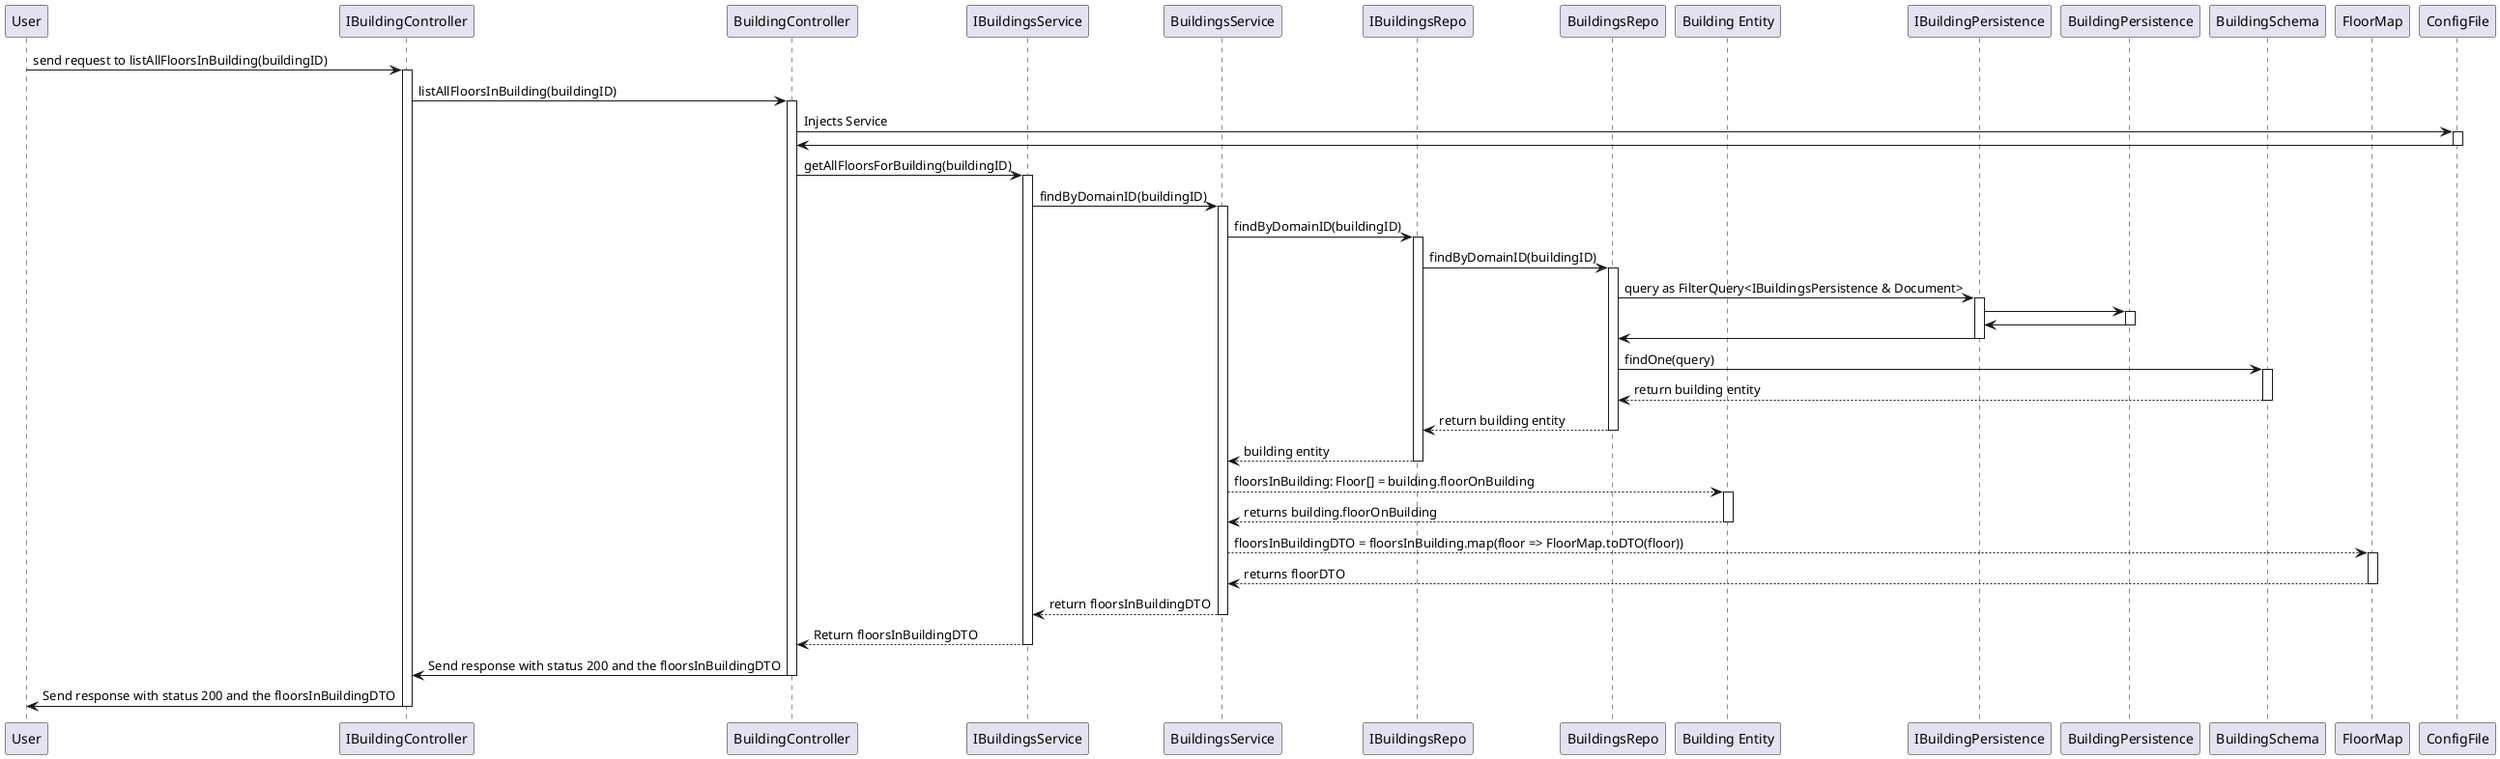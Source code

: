 @startuml sd

participant "User" as A
participant "IBuildingController" as IB
participant "BuildingController" as B
participant "IBuildingsService" as IC
participant "BuildingsService" as C
participant "IBuildingsRepo" as ID
participant "BuildingsRepo" as D
participant "Building Entity" as E
participant "ConfigFile" as CONF
participant "IBuildingPersistence" as IH
participant "BuildingPersistence" as H
participant "BuildingSchema" as I
participant "FloorMap" as FM
participant "ConfigFile" as CONF

A -> IB: send request to listAllFloorsInBuilding(buildingID)
activate IB

IB -> B: listAllFloorsInBuilding(buildingID)
activate B
B -> CONF: Injects Service
activate CONF
CONF -> B
deactivate CONF
B -> IC: getAllFloorsForBuilding(buildingID)
activate IC

IC -> C: findByDomainID(buildingID)
activate C

C -> ID: findByDomainID(buildingID)
activate ID

ID -> D: findByDomainID(buildingID)
activate D

D -> IH: query as FilterQuery<IBuildingsPersistence & Document>
activate IH

IH -> H: 
activate H

H -> IH:
deactivate H

IH -> D:
deactivate IH

D -> I: findOne(query)
activate I

I --> D: return building entity
deactivate I

D --> ID: return building entity
deactivate D

ID --> C: building entity
deactivate ID
C --> E:  floorsInBuilding: Floor[] = building.floorOnBuilding
activate E
E --> C: returns building.floorOnBuilding
deactivate E
C --> FM: floorsInBuildingDTO = floorsInBuilding.map(floor => FloorMap.toDTO(floor))
activate FM
FM --> C: returns floorDTO
deactivate FM
C --> IC: return floorsInBuildingDTO
deactivate C

IC --> B: Return floorsInBuildingDTO
deactivate IC

B -> IB: Send response with status 200 and the floorsInBuildingDTO
deactivate B

IB -> A: Send response with status 200 and the floorsInBuildingDTO
deactivate IB

@enduml
